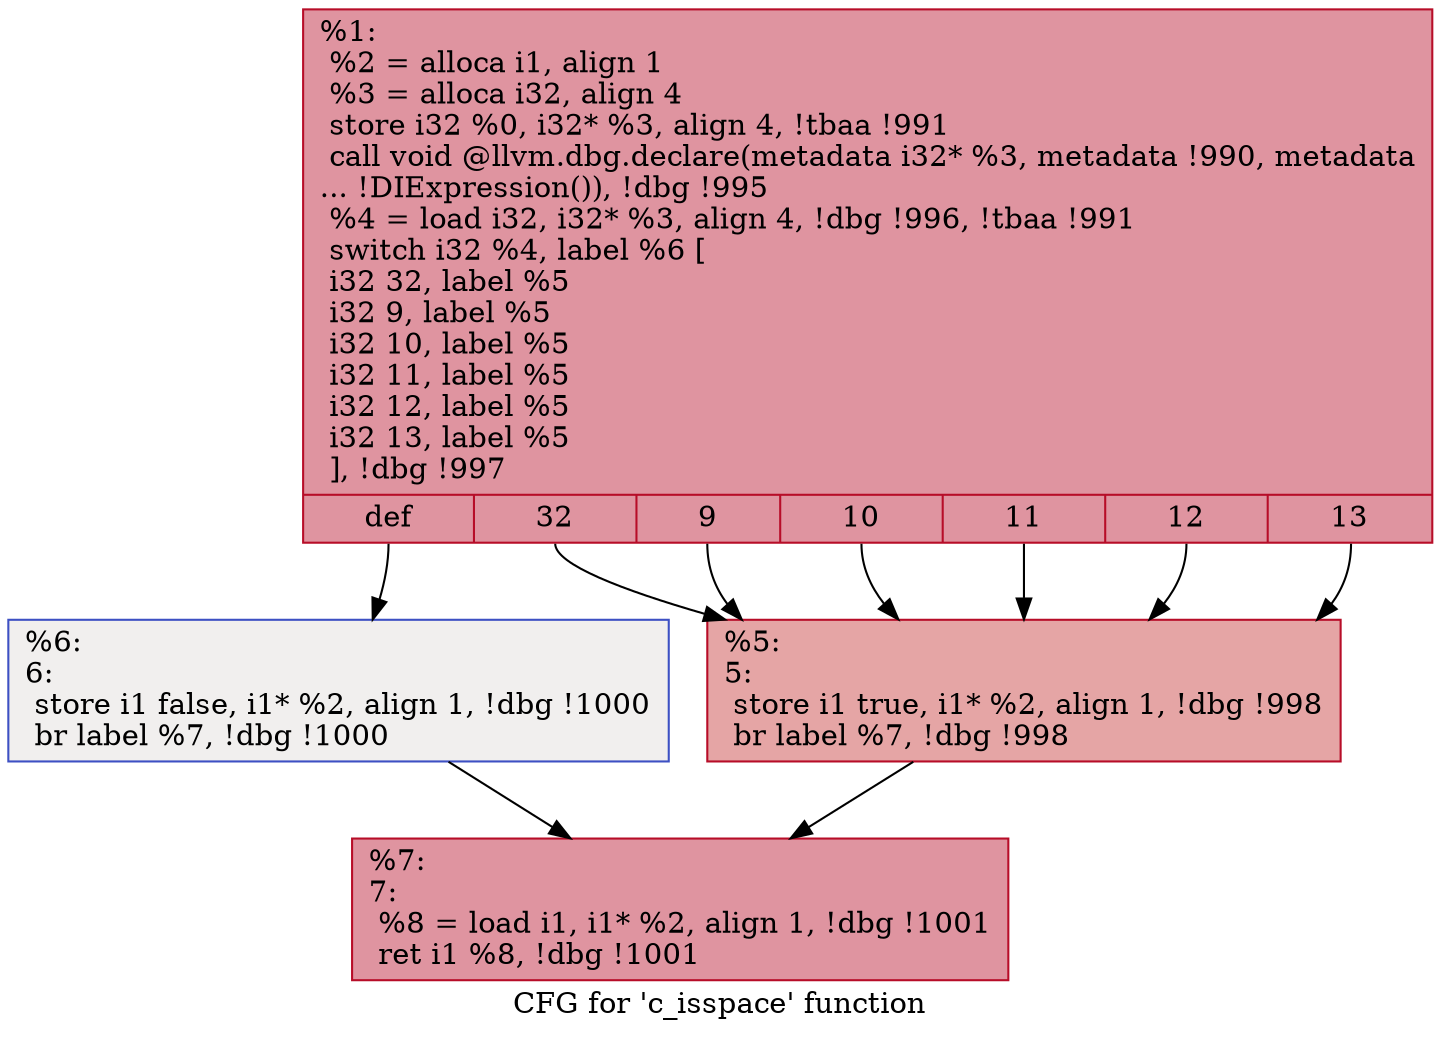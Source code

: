 digraph "CFG for 'c_isspace' function" {
	label="CFG for 'c_isspace' function";

	Node0xd8d390 [shape=record,color="#b70d28ff", style=filled, fillcolor="#b70d2870",label="{%1:\l  %2 = alloca i1, align 1\l  %3 = alloca i32, align 4\l  store i32 %0, i32* %3, align 4, !tbaa !991\l  call void @llvm.dbg.declare(metadata i32* %3, metadata !990, metadata\l... !DIExpression()), !dbg !995\l  %4 = load i32, i32* %3, align 4, !dbg !996, !tbaa !991\l  switch i32 %4, label %6 [\l    i32 32, label %5\l    i32 9, label %5\l    i32 10, label %5\l    i32 11, label %5\l    i32 12, label %5\l    i32 13, label %5\l  ], !dbg !997\l|{<s0>def|<s1>32|<s2>9|<s3>10|<s4>11|<s5>12|<s6>13}}"];
	Node0xd8d390:s0 -> Node0xd8d430;
	Node0xd8d390:s1 -> Node0xd8d3e0;
	Node0xd8d390:s2 -> Node0xd8d3e0;
	Node0xd8d390:s3 -> Node0xd8d3e0;
	Node0xd8d390:s4 -> Node0xd8d3e0;
	Node0xd8d390:s5 -> Node0xd8d3e0;
	Node0xd8d390:s6 -> Node0xd8d3e0;
	Node0xd8d3e0 [shape=record,color="#b70d28ff", style=filled, fillcolor="#c5333470",label="{%5:\l5:                                                \l  store i1 true, i1* %2, align 1, !dbg !998\l  br label %7, !dbg !998\l}"];
	Node0xd8d3e0 -> Node0xd8d480;
	Node0xd8d430 [shape=record,color="#3d50c3ff", style=filled, fillcolor="#e0dbd870",label="{%6:\l6:                                                \l  store i1 false, i1* %2, align 1, !dbg !1000\l  br label %7, !dbg !1000\l}"];
	Node0xd8d430 -> Node0xd8d480;
	Node0xd8d480 [shape=record,color="#b70d28ff", style=filled, fillcolor="#b70d2870",label="{%7:\l7:                                                \l  %8 = load i1, i1* %2, align 1, !dbg !1001\l  ret i1 %8, !dbg !1001\l}"];
}
